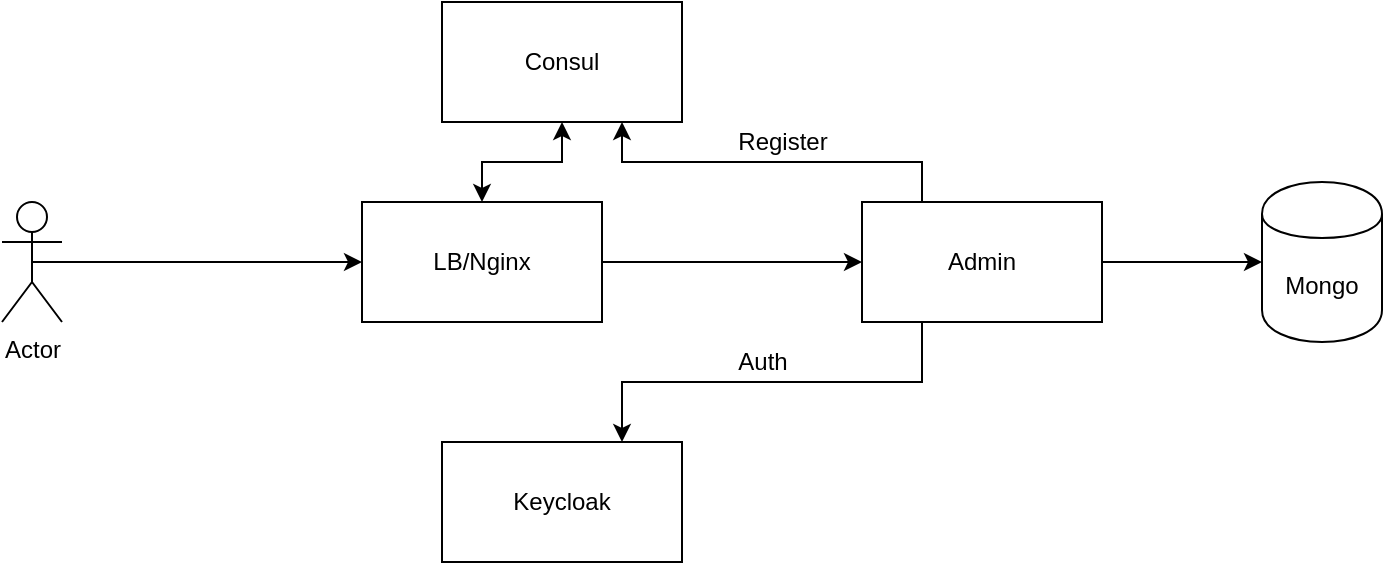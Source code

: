 <mxfile version="12.9.7" type="github" pages="2">
  <diagram id="HoWY3-7n1yEAgU71Xv7i" name="General">
    <mxGraphModel dx="1355" dy="770" grid="1" gridSize="10" guides="1" tooltips="1" connect="1" arrows="1" fold="1" page="1" pageScale="1" pageWidth="850" pageHeight="1100" math="0" shadow="0">
      <root>
        <mxCell id="0nS2ISkZ507JXCFMNbt4-0" />
        <mxCell id="0nS2ISkZ507JXCFMNbt4-1" parent="0nS2ISkZ507JXCFMNbt4-0" />
        <mxCell id="N-z4IaEQBaFIQrVJyV08-5" style="edgeStyle=orthogonalEdgeStyle;rounded=0;orthogonalLoop=1;jettySize=auto;html=1;exitX=0.5;exitY=0;exitDx=0;exitDy=0;startArrow=classic;startFill=1;" parent="0nS2ISkZ507JXCFMNbt4-1" source="0nS2ISkZ507JXCFMNbt4-2" target="N-z4IaEQBaFIQrVJyV08-4" edge="1">
          <mxGeometry relative="1" as="geometry" />
        </mxCell>
        <mxCell id="N-z4IaEQBaFIQrVJyV08-6" style="edgeStyle=orthogonalEdgeStyle;rounded=0;orthogonalLoop=1;jettySize=auto;html=1;exitX=1;exitY=0.5;exitDx=0;exitDy=0;entryX=0;entryY=0.5;entryDx=0;entryDy=0;startArrow=none;startFill=0;" parent="0nS2ISkZ507JXCFMNbt4-1" source="0nS2ISkZ507JXCFMNbt4-2" target="0nS2ISkZ507JXCFMNbt4-4" edge="1">
          <mxGeometry relative="1" as="geometry" />
        </mxCell>
        <mxCell id="0nS2ISkZ507JXCFMNbt4-2" value="LB/Nginx" style="rounded=0;whiteSpace=wrap;html=1;" parent="0nS2ISkZ507JXCFMNbt4-1" vertex="1">
          <mxGeometry x="250" y="200" width="120" height="60" as="geometry" />
        </mxCell>
        <mxCell id="0nS2ISkZ507JXCFMNbt4-3" value="Keycloak" style="rounded=0;whiteSpace=wrap;html=1;" parent="0nS2ISkZ507JXCFMNbt4-1" vertex="1">
          <mxGeometry x="290" y="320" width="120" height="60" as="geometry" />
        </mxCell>
        <mxCell id="N-z4IaEQBaFIQrVJyV08-7" style="edgeStyle=orthogonalEdgeStyle;rounded=0;orthogonalLoop=1;jettySize=auto;html=1;exitX=0.25;exitY=0;exitDx=0;exitDy=0;entryX=0.75;entryY=1;entryDx=0;entryDy=0;startArrow=none;startFill=0;" parent="0nS2ISkZ507JXCFMNbt4-1" source="0nS2ISkZ507JXCFMNbt4-4" target="N-z4IaEQBaFIQrVJyV08-4" edge="1">
          <mxGeometry relative="1" as="geometry" />
        </mxCell>
        <mxCell id="N-z4IaEQBaFIQrVJyV08-8" value="Register" style="text;html=1;align=center;verticalAlign=middle;resizable=0;points=[];" parent="N-z4IaEQBaFIQrVJyV08-7" vertex="1" connectable="0">
          <mxGeometry x="-0.463" y="-2" relative="1" as="geometry">
            <mxPoint x="-39" y="-8" as="offset" />
          </mxGeometry>
        </mxCell>
        <mxCell id="N-z4IaEQBaFIQrVJyV08-10" style="edgeStyle=orthogonalEdgeStyle;rounded=0;orthogonalLoop=1;jettySize=auto;html=1;exitX=0.25;exitY=1;exitDx=0;exitDy=0;entryX=0.75;entryY=0;entryDx=0;entryDy=0;startArrow=none;startFill=0;" parent="0nS2ISkZ507JXCFMNbt4-1" source="0nS2ISkZ507JXCFMNbt4-4" target="0nS2ISkZ507JXCFMNbt4-3" edge="1">
          <mxGeometry relative="1" as="geometry" />
        </mxCell>
        <mxCell id="N-z4IaEQBaFIQrVJyV08-11" value="Auth" style="text;html=1;align=center;verticalAlign=middle;resizable=0;points=[];" parent="N-z4IaEQBaFIQrVJyV08-10" vertex="1" connectable="0">
          <mxGeometry x="0.191" y="4" relative="1" as="geometry">
            <mxPoint x="15" y="-14" as="offset" />
          </mxGeometry>
        </mxCell>
        <mxCell id="eWZyLBiUaJfGPGkcN9EM-0" style="edgeStyle=orthogonalEdgeStyle;rounded=0;orthogonalLoop=1;jettySize=auto;html=1;exitX=1;exitY=0.5;exitDx=0;exitDy=0;entryX=0;entryY=0.5;entryDx=0;entryDy=0;" edge="1" parent="0nS2ISkZ507JXCFMNbt4-1" source="0nS2ISkZ507JXCFMNbt4-4" target="0nS2ISkZ507JXCFMNbt4-5">
          <mxGeometry relative="1" as="geometry" />
        </mxCell>
        <mxCell id="0nS2ISkZ507JXCFMNbt4-4" value="Admin" style="rounded=0;whiteSpace=wrap;html=1;" parent="0nS2ISkZ507JXCFMNbt4-1" vertex="1">
          <mxGeometry x="500" y="200" width="120" height="60" as="geometry" />
        </mxCell>
        <mxCell id="0nS2ISkZ507JXCFMNbt4-5" value="Mongo" style="shape=cylinder;whiteSpace=wrap;html=1;boundedLbl=1;backgroundOutline=1;" parent="0nS2ISkZ507JXCFMNbt4-1" vertex="1">
          <mxGeometry x="700" y="190" width="60" height="80" as="geometry" />
        </mxCell>
        <mxCell id="N-z4IaEQBaFIQrVJyV08-2" style="edgeStyle=orthogonalEdgeStyle;rounded=0;orthogonalLoop=1;jettySize=auto;html=1;exitX=0.5;exitY=0.5;exitDx=0;exitDy=0;exitPerimeter=0;entryX=0;entryY=0.5;entryDx=0;entryDy=0;" parent="0nS2ISkZ507JXCFMNbt4-1" source="N-z4IaEQBaFIQrVJyV08-0" target="0nS2ISkZ507JXCFMNbt4-2" edge="1">
          <mxGeometry relative="1" as="geometry" />
        </mxCell>
        <mxCell id="N-z4IaEQBaFIQrVJyV08-0" value="Actor" style="shape=umlActor;verticalLabelPosition=bottom;labelBackgroundColor=#ffffff;verticalAlign=top;html=1;outlineConnect=0;" parent="0nS2ISkZ507JXCFMNbt4-1" vertex="1">
          <mxGeometry x="70" y="200" width="30" height="60" as="geometry" />
        </mxCell>
        <mxCell id="N-z4IaEQBaFIQrVJyV08-4" value="Consul" style="rounded=0;whiteSpace=wrap;html=1;" parent="0nS2ISkZ507JXCFMNbt4-1" vertex="1">
          <mxGeometry x="290" y="100" width="120" height="60" as="geometry" />
        </mxCell>
      </root>
    </mxGraphModel>
  </diagram>
  <diagram id="5WX_l4jyAp22XF3qPS4V" name="Admin">
    
    <mxGraphModel dx="1046" dy="635" grid="1" gridSize="10" guides="1" tooltips="1" connect="1" arrows="1" fold="1" page="1" pageScale="1" pageWidth="850" pageHeight="1100" math="0" shadow="0">
      
      <root>
        
        <mxCell id="0" />
        
        <mxCell id="1" parent="0" />
        
        <mxCell id="Wd8fPJMyf6eNtm4yL3iR-18" style="edgeStyle=orthogonalEdgeStyle;rounded=0;orthogonalLoop=1;jettySize=auto;html=1;exitX=1;exitY=0.5;exitDx=0;exitDy=0;" parent="1" source="Wd8fPJMyf6eNtm4yL3iR-1" target="Wd8fPJMyf6eNtm4yL3iR-16" edge="1">
          
          <mxGeometry relative="1" as="geometry" />
          
        </mxCell>
        
        <mxCell id="Wd8fPJMyf6eNtm4yL3iR-1" value="Admin UI" style="rounded=0;whiteSpace=wrap;html=1;" parent="1" vertex="1">
          
          <mxGeometry x="162" y="170" width="120" height="60" as="geometry" />
          
        </mxCell>
        
        <mxCell id="Wd8fPJMyf6eNtm4yL3iR-21" style="edgeStyle=orthogonalEdgeStyle;rounded=0;orthogonalLoop=1;jettySize=auto;html=1;exitX=1;exitY=0.5;exitDx=0;exitDy=0;entryX=0;entryY=0.5;entryDx=0;entryDy=0;" parent="1" source="Wd8fPJMyf6eNtm4yL3iR-2" target="Wd8fPJMyf6eNtm4yL3iR-19" edge="1">
          
          <mxGeometry relative="1" as="geometry" />
          
        </mxCell>
        
        <mxCell id="Wd8fPJMyf6eNtm4yL3iR-2" value="Caffe Admin" style="rounded=0;whiteSpace=wrap;html=1;" parent="1" vertex="1">
          
          <mxGeometry x="162" y="280" width="120" height="60" as="geometry" />
          
        </mxCell>
        
        <mxCell id="Wd8fPJMyf6eNtm4yL3iR-4" value="" style="endArrow=classic;html=1;" parent="1" target="Wd8fPJMyf6eNtm4yL3iR-1" edge="1">
          
          <mxGeometry width="50" height="50" relative="1" as="geometry">
            
            <mxPoint x="50" y="202" as="sourcePoint" />
            
            <mxPoint x="100" y="160" as="targetPoint" />
            
          </mxGeometry>
          
        </mxCell>
        
        <mxCell id="Wd8fPJMyf6eNtm4yL3iR-5" value=":9060" style="text;html=1;align=center;verticalAlign=middle;resizable=0;points=[];" parent="Wd8fPJMyf6eNtm4yL3iR-4" vertex="1" connectable="0">
          
          <mxGeometry x="-0.229" y="-5" relative="1" as="geometry">
            
            <mxPoint y="7" as="offset" />
            
          </mxGeometry>
          
        </mxCell>
        
        <mxCell id="Wd8fPJMyf6eNtm4yL3iR-12" value=":9000" style="text;html=1;align=center;verticalAlign=middle;resizable=0;points=[];" parent="Wd8fPJMyf6eNtm4yL3iR-4" vertex="1" connectable="0">
          
          <mxGeometry x="-0.229" y="-5" relative="1" as="geometry">
            
            <mxPoint x="1" y="-21" as="offset" />
            
          </mxGeometry>
          
        </mxCell>
        
        <mxCell id="Wd8fPJMyf6eNtm4yL3iR-6" value="" style="endArrow=classic;html=1;entryX=0;entryY=0.5;entryDx=0;entryDy=0;" parent="1" target="Wd8fPJMyf6eNtm4yL3iR-2" edge="1">
          
          <mxGeometry width="50" height="50" relative="1" as="geometry">
            
            <mxPoint x="50" y="310" as="sourcePoint" />
            
            <mxPoint x="170" y="290" as="targetPoint" />
            
          </mxGeometry>
          
        </mxCell>
        
        <mxCell id="Wd8fPJMyf6eNtm4yL3iR-8" value=":9061" style="text;html=1;align=center;verticalAlign=middle;resizable=0;points=[];" parent="Wd8fPJMyf6eNtm4yL3iR-6" vertex="1" connectable="0">
          
          <mxGeometry x="0.133" y="-3" relative="1" as="geometry">
            
            <mxPoint x="-36" y="6" as="offset" />
            
          </mxGeometry>
          
        </mxCell>
        
        <mxCell id="Wd8fPJMyf6eNtm4yL3iR-13" value=":9001" style="text;html=1;align=center;verticalAlign=middle;resizable=0;points=[];" parent="Wd8fPJMyf6eNtm4yL3iR-6" vertex="1" connectable="0">
          
          <mxGeometry x="0.133" y="-3" relative="1" as="geometry">
            
            <mxPoint x="-36" y="-14" as="offset" />
            
          </mxGeometry>
          
        </mxCell>
        
        <mxCell id="Wd8fPJMyf6eNtm4yL3iR-25" style="edgeStyle=orthogonalEdgeStyle;rounded=0;orthogonalLoop=1;jettySize=auto;html=1;exitX=1;exitY=0.5;exitDx=0;exitDy=0;entryX=0;entryY=0.5;entryDx=0;entryDy=0;" parent="1" source="Wd8fPJMyf6eNtm4yL3iR-9" target="Wd8fPJMyf6eNtm4yL3iR-24" edge="1">
          
          <mxGeometry relative="1" as="geometry" />
          
        </mxCell>
        
        <mxCell id="Wd8fPJMyf6eNtm4yL3iR-9" value="Caffe" style="rounded=0;whiteSpace=wrap;html=1;" parent="1" vertex="1">
          
          <mxGeometry x="162" y="480" width="120" height="60" as="geometry" />
          
        </mxCell>
        
        <mxCell id="Wd8fPJMyf6eNtm4yL3iR-10" value="" style="endArrow=classic;html=1;entryX=0;entryY=0.5;entryDx=0;entryDy=0;" parent="1" target="Wd8fPJMyf6eNtm4yL3iR-9" edge="1">
          
          <mxGeometry width="50" height="50" relative="1" as="geometry">
            
            <mxPoint x="50" y="510" as="sourcePoint" />
            
            <mxPoint x="170" y="490" as="targetPoint" />
            
          </mxGeometry>
          
        </mxCell>
        
        <mxCell id="Wd8fPJMyf6eNtm4yL3iR-11" value=":9062" style="text;html=1;align=center;verticalAlign=middle;resizable=0;points=[];" parent="Wd8fPJMyf6eNtm4yL3iR-10" vertex="1" connectable="0">
          
          <mxGeometry x="0.133" y="-3" relative="1" as="geometry">
            
            <mxPoint x="-36" y="6" as="offset" />
            
          </mxGeometry>
          
        </mxCell>
        
        <mxCell id="Wd8fPJMyf6eNtm4yL3iR-14" value=":9002" style="text;html=1;align=center;verticalAlign=middle;resizable=0;points=[];" parent="Wd8fPJMyf6eNtm4yL3iR-10" vertex="1" connectable="0">
          
          <mxGeometry x="0.133" y="-3" relative="1" as="geometry">
            
            <mxPoint x="-36" y="-14" as="offset" />
            
          </mxGeometry>
          
        </mxCell>
        
        <mxCell id="Wd8fPJMyf6eNtm4yL3iR-15" value="Caffe Info" style="shape=cylinder;whiteSpace=wrap;html=1;boundedLbl=1;backgroundOutline=1;" parent="1" vertex="1">
          
          <mxGeometry x="600" y="160" width="60" height="80" as="geometry" />
          
        </mxCell>
        
        <mxCell id="Wd8fPJMyf6eNtm4yL3iR-17" style="edgeStyle=orthogonalEdgeStyle;rounded=0;orthogonalLoop=1;jettySize=auto;html=1;exitX=1;exitY=0.5;exitDx=0;exitDy=0;entryX=0;entryY=0.5;entryDx=0;entryDy=0;" parent="1" source="Wd8fPJMyf6eNtm4yL3iR-16" target="Wd8fPJMyf6eNtm4yL3iR-15" edge="1">
          
          <mxGeometry relative="1" as="geometry" />
          
        </mxCell>
        
        <mxCell id="Wd8fPJMyf6eNtm4yL3iR-16" value="Admin Backend" style="rounded=0;whiteSpace=wrap;html=1;" parent="1" vertex="1">
          
          <mxGeometry x="410" y="170" width="120" height="60" as="geometry" />
          
        </mxCell>
        
        <mxCell id="Wd8fPJMyf6eNtm4yL3iR-22" style="edgeStyle=orthogonalEdgeStyle;rounded=0;orthogonalLoop=1;jettySize=auto;html=1;exitX=1;exitY=0.5;exitDx=0;exitDy=0;entryX=0;entryY=0.5;entryDx=0;entryDy=0;" parent="1" source="Wd8fPJMyf6eNtm4yL3iR-19" target="Wd8fPJMyf6eNtm4yL3iR-20" edge="1">
          
          <mxGeometry relative="1" as="geometry" />
          
        </mxCell>
        
        <mxCell id="Wd8fPJMyf6eNtm4yL3iR-23" style="edgeStyle=orthogonalEdgeStyle;rounded=0;orthogonalLoop=1;jettySize=auto;html=1;exitX=0.5;exitY=0;exitDx=0;exitDy=0;" parent="1" source="Wd8fPJMyf6eNtm4yL3iR-19" target="Wd8fPJMyf6eNtm4yL3iR-16" edge="1">
          
          <mxGeometry relative="1" as="geometry" />
          
        </mxCell>
        
        <mxCell id="Wd8fPJMyf6eNtm4yL3iR-19" value="Caffe Admin Back" style="rounded=0;whiteSpace=wrap;html=1;" parent="1" vertex="1">
          
          <mxGeometry x="410" y="280" width="120" height="60" as="geometry" />
          
        </mxCell>
        
        <mxCell id="Wd8fPJMyf6eNtm4yL3iR-20" value="Catalog" style="shape=cylinder;whiteSpace=wrap;html=1;boundedLbl=1;backgroundOutline=1;" parent="1" vertex="1">
          
          <mxGeometry x="600" y="270" width="60" height="80" as="geometry" />
          
        </mxCell>
        
        <mxCell id="Wd8fPJMyf6eNtm4yL3iR-27" style="edgeStyle=orthogonalEdgeStyle;rounded=0;orthogonalLoop=1;jettySize=auto;html=1;exitX=1;exitY=0.5;exitDx=0;exitDy=0;entryX=0;entryY=0.5;entryDx=0;entryDy=0;" parent="1" source="Wd8fPJMyf6eNtm4yL3iR-24" target="Wd8fPJMyf6eNtm4yL3iR-26" edge="1">
          
          <mxGeometry relative="1" as="geometry" />
          
        </mxCell>
        
        <mxCell id="Wd8fPJMyf6eNtm4yL3iR-24" value="Caffe Back" style="rounded=0;whiteSpace=wrap;html=1;" parent="1" vertex="1">
          
          <mxGeometry x="410" y="480" width="120" height="60" as="geometry" />
          
        </mxCell>
        
        <mxCell id="Wd8fPJMyf6eNtm4yL3iR-26" value="Caffe" style="shape=cylinder;whiteSpace=wrap;html=1;boundedLbl=1;backgroundOutline=1;" parent="1" vertex="1">
          
          <mxGeometry x="600" y="470" width="60" height="80" as="geometry" />
          
        </mxCell>
        
        <mxCell id="Wd8fPJMyf6eNtm4yL3iR-29" style="edgeStyle=orthogonalEdgeStyle;rounded=0;orthogonalLoop=1;jettySize=auto;html=1;exitX=0.5;exitY=0;exitDx=0;exitDy=0;entryX=0.5;entryY=1;entryDx=0;entryDy=0;" parent="1" source="Wd8fPJMyf6eNtm4yL3iR-28" target="Wd8fPJMyf6eNtm4yL3iR-19" edge="1">
          
          <mxGeometry relative="1" as="geometry" />
          
        </mxCell>
        
        <mxCell id="Wd8fPJMyf6eNtm4yL3iR-30" style="edgeStyle=orthogonalEdgeStyle;rounded=0;orthogonalLoop=1;jettySize=auto;html=1;exitX=0.5;exitY=1;exitDx=0;exitDy=0;" parent="1" source="Wd8fPJMyf6eNtm4yL3iR-28" target="Wd8fPJMyf6eNtm4yL3iR-24" edge="1">
          
          <mxGeometry relative="1" as="geometry" />
          
        </mxCell>
        
        <mxCell id="Wd8fPJMyf6eNtm4yL3iR-28" value="Catalog Sync" style="rounded=0;whiteSpace=wrap;html=1;" parent="1" vertex="1">
          
          <mxGeometry x="410" y="380" width="120" height="60" as="geometry" />
          
        </mxCell>
        
      </root>
      
    </mxGraphModel>
    
  </diagram>
</mxfile>
